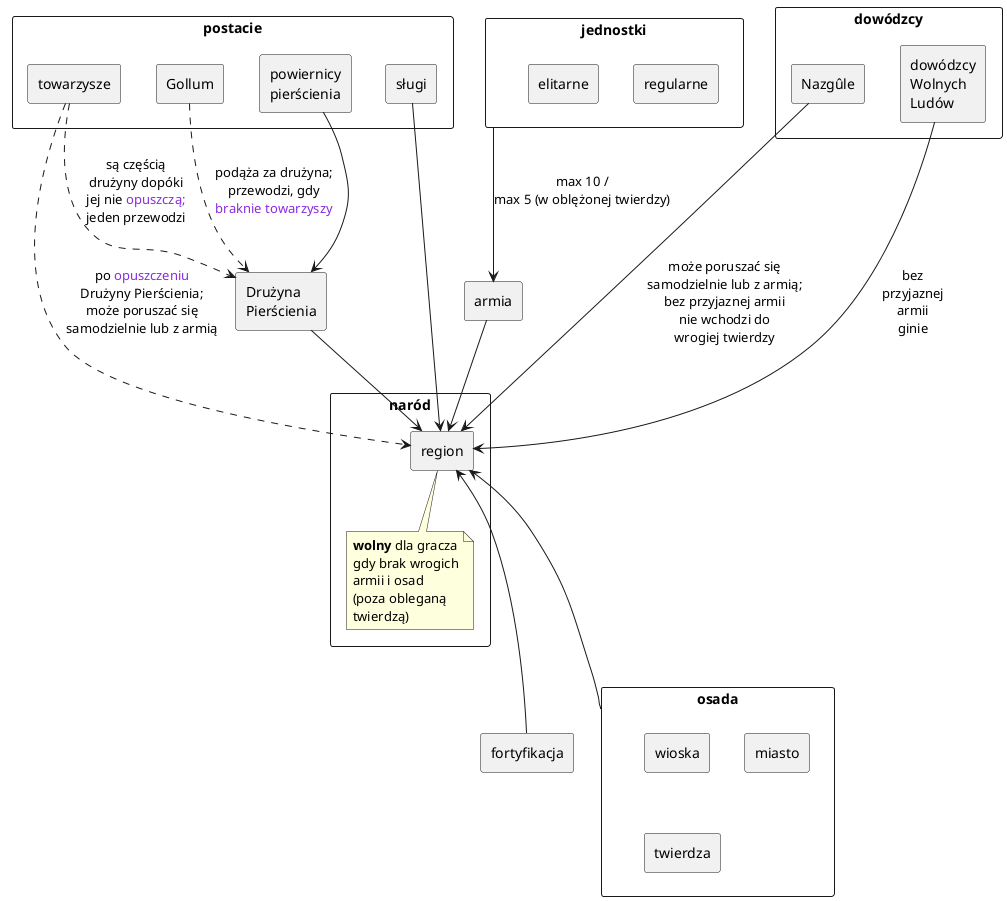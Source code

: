 @startuml
rectangle postacie {
  rectangle towarzysze
  rectangle powiernicy as "powiernicy\npierścienia"
  rectangle Gollum
  rectangle slugi as "sługi"
}
rectangle jednostki {
  rectangle regularne
  rectangle elitarne
}
rectangle dowodzcy as "dowódzcy" {
  rectangle Nazgule as "Nazgûle"
  rectangle dowodzcyWolnychLudow as "dowódzcy\nWolnych\nLudów"
}
rectangle druzyna as "Drużyna\nPierścienia"
rectangle armia
rectangle narod as "naród" {
  rectangle region
  note bottom of region: **wolny** dla gracza\ngdy brak wrogich\narmii i osad\n(poza obleganą\ntwierdzą)
}

towarzysze ...> region: po <font color="BlueViolet">opuszczeniu\nDrużyny Pierścienia;\nmoże poruszać się\nsamodzielnie lub z armią
towarzysze ..> druzyna: są częścią\ndrużyny dopóki\njej nie <font color="BlueViolet">opuszczą;\njeden przewodzi
Gollum ..> druzyna: podąża za drużyna;\nprzewodzi, gdy\n<font color="BlueViolet">braknie towarzyszy
powiernicy --> druzyna
slugi ---> region

Nazgule ---> region: może poruszać się\nsamodzielnie lub z armią;\nbez przyjaznej armii\nnie wchodzi do\nwrogiej twierdzy
dowodzcyWolnychLudow ---> region: bez\nprzyjaznej\narmii\nginie
jednostki --> armia: "max 10 /\nmax 5 (w oblężonej twierdzy)"

armia --> region
druzyna --> region

rectangle osada {
  rectangle wioska
  rectangle miasto
  rectangle twierdza
}
rectangle fortyfikacja

region <--- osada
region <--- fortyfikacja

@enduml
